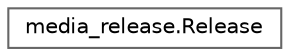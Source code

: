 digraph "Graphical Class Hierarchy"
{
 // LATEX_PDF_SIZE
  bgcolor="transparent";
  edge [fontname=Helvetica,fontsize=10,labelfontname=Helvetica,labelfontsize=10];
  node [fontname=Helvetica,fontsize=10,shape=box,height=0.2,width=0.4];
  rankdir="LR";
  Node0 [id="Node000000",label="media_release.Release",height=0.2,width=0.4,color="grey40", fillcolor="white", style="filled",URL="$classmedia__release_1_1_release.html",tooltip=" "];
}

